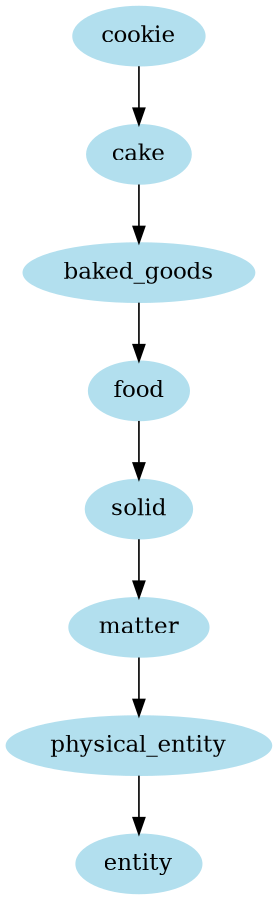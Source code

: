 digraph unix {
	node [color=lightblue2 style=filled]
	size="6,6"
	cookie -> cake
	cake -> baked_goods
	baked_goods -> food
	food -> solid
	solid -> matter
	matter -> physical_entity
	physical_entity -> entity
}
